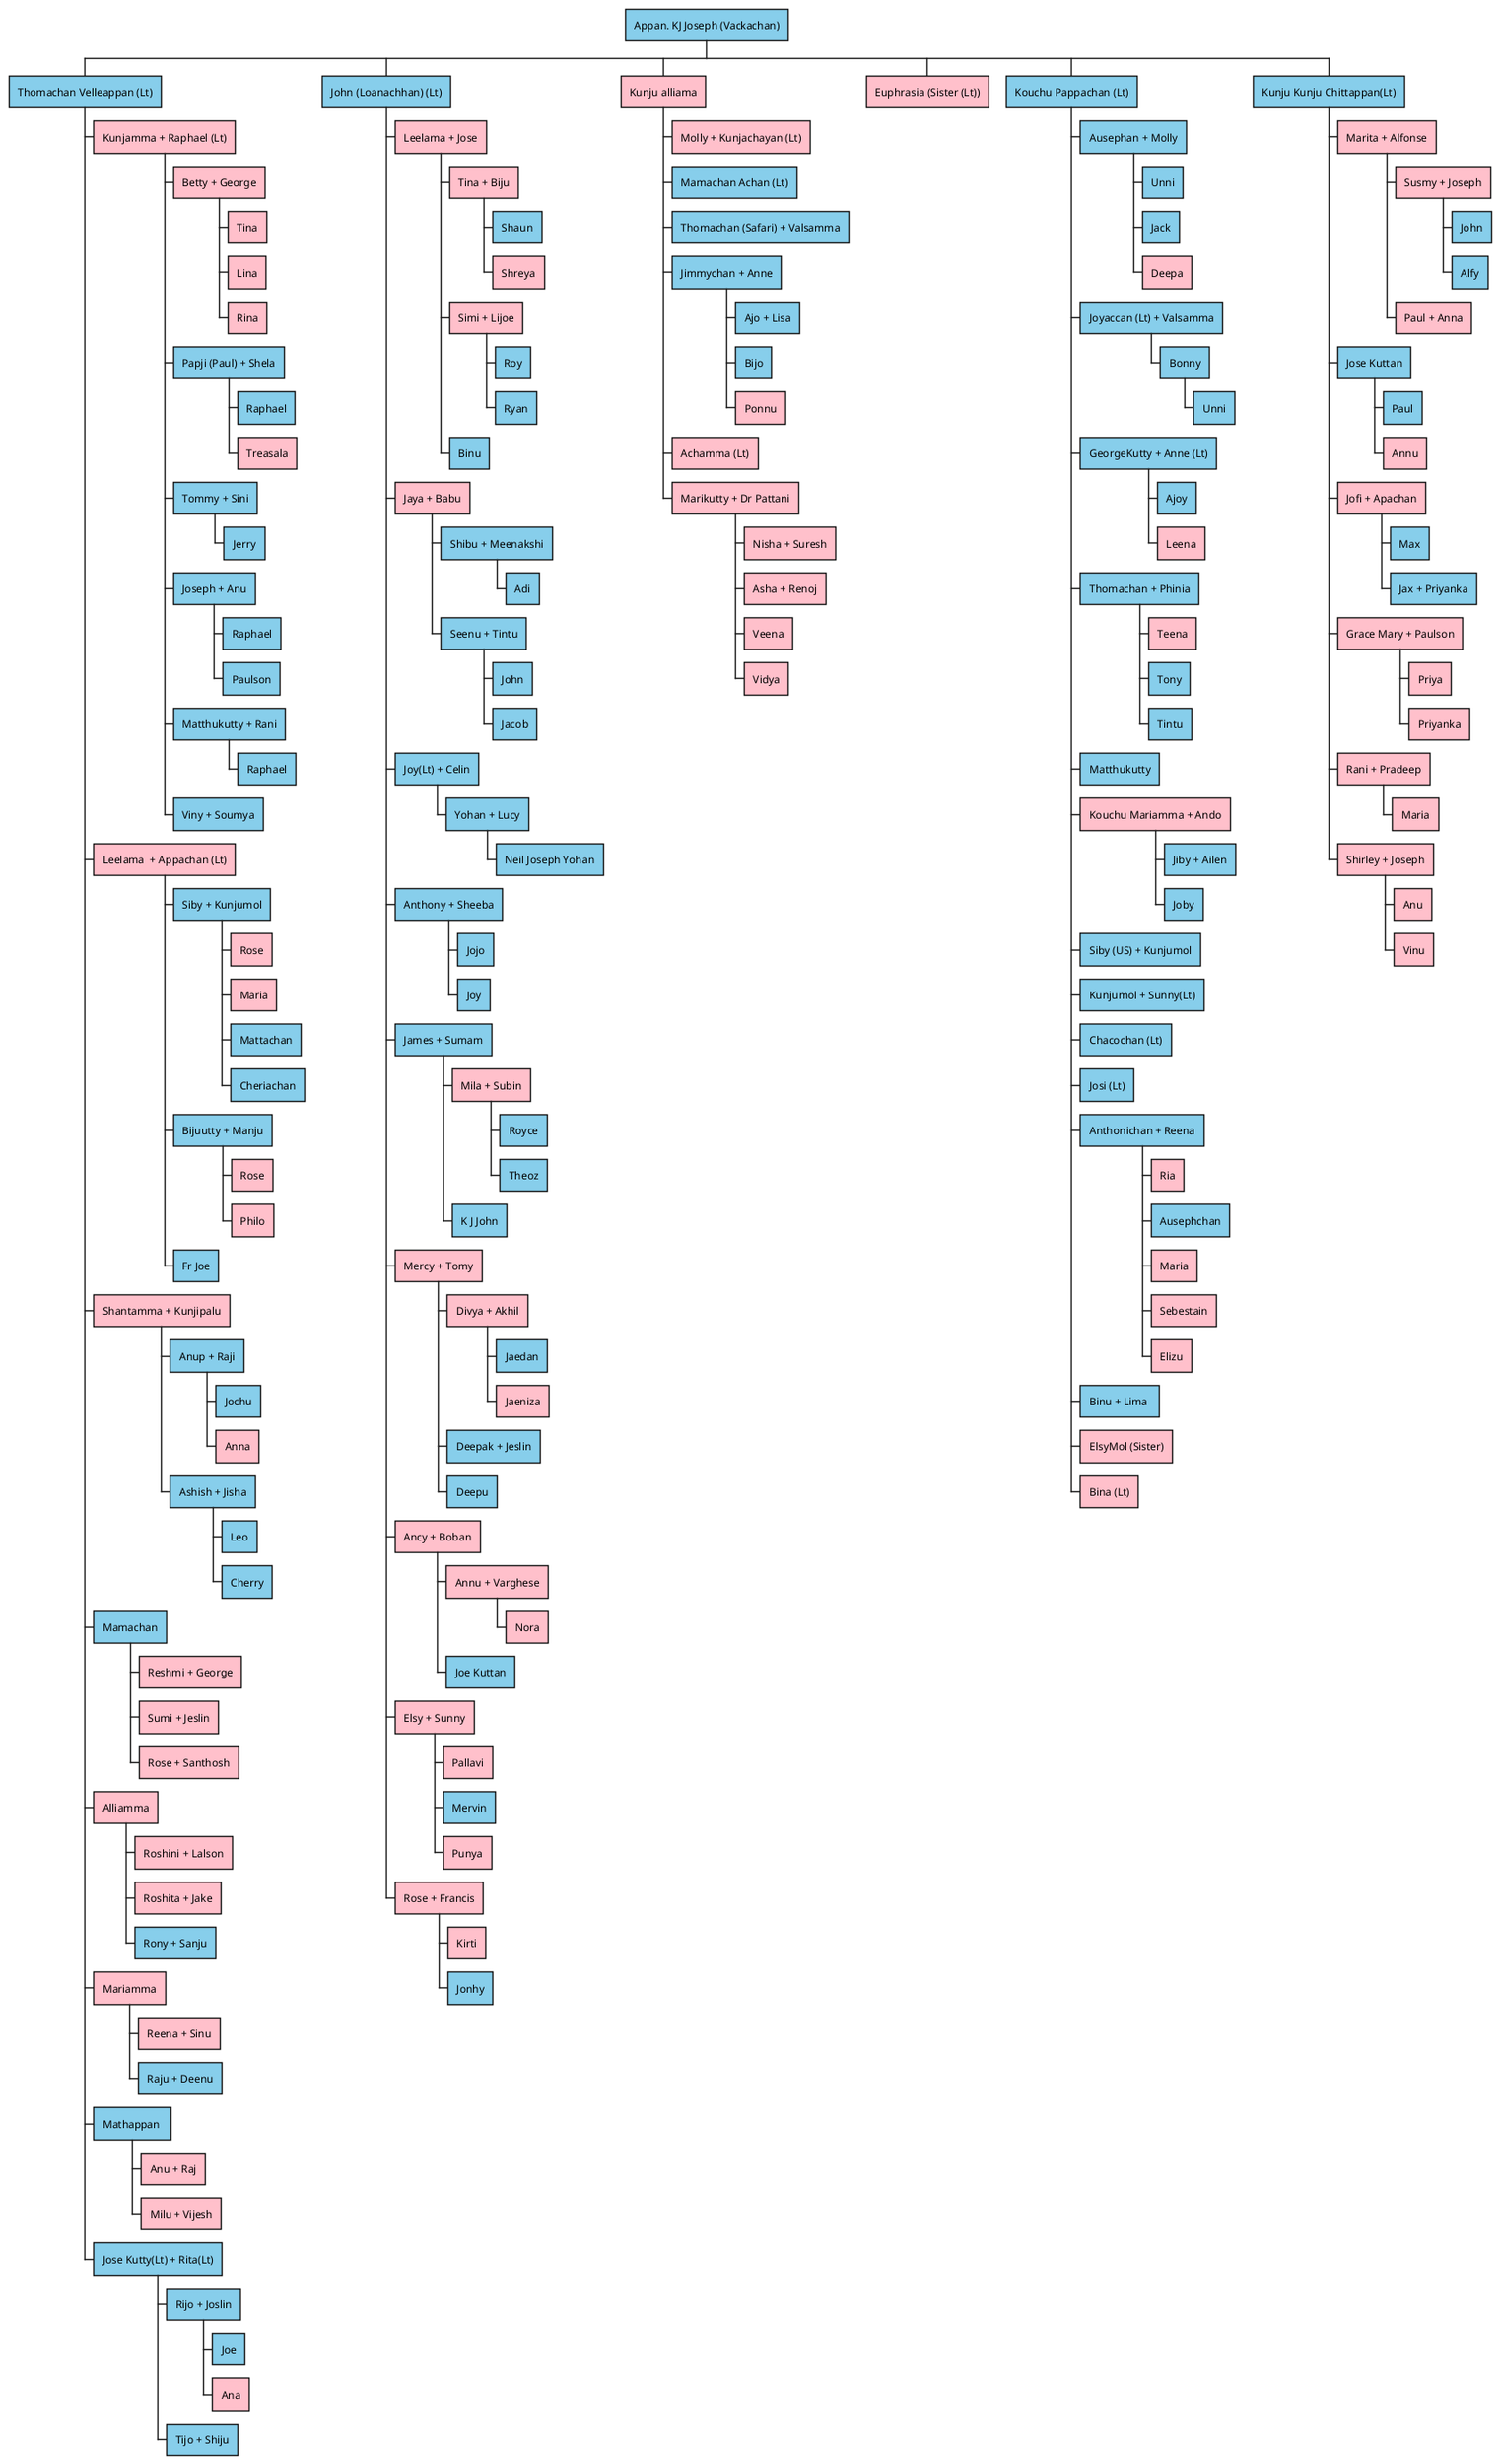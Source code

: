 @startwbs
*[#SkyBlue] Appan. KJ Joseph (Vackachan)

**[#SkyBlue] Thomachan Velleappan (Lt)
***[#pink] Kunjamma + Raphael (Lt)
****[#pink] Betty + George
*****[#pink] Tina
*****[#pink] Lina
*****[#pink] Rina
****[#SkyBlue] Papji (Paul) + Shela
*****[#SkyBlue] Raphael
*****[#pink] Treasala
****[#SkyBlue] Tommy + Sini
*****[#SkyBlue] Jerry
****[#SkyBlue] Joseph + Anu
*****[#SkyBlue] Raphael
*****[#SkyBlue] Paulson
****[#SkyBlue] Matthukutty + Rani
*****[#SkyBlue] Raphael
****[#SkyBlue] Viny + Soumya
***[#pink] Leelama  + Appachan (Lt)
****[#SkyBlue] Siby + Kunjumol
*****[#pink] Rose
*****[#pink] Maria
*****[#SkyBlue] Mattachan
*****[#SkyBlue] Cheriachan
****[#SkyBlue] Bijuutty + Manju
*****[#pink] Rose
*****[#pink] Philo
****[#SkyBlue] Fr Joe
***[#pink] Shantamma + Kunjipalu
****[#SkyBlue] Anup + Raji
*****[#SkyBlue] Jochu
*****[#pink] Anna
****[#SkyBlue] Ashish + Jisha
*****[#SkyBlue] Leo
*****[#SkyBlue] Cherry
***[#SkyBlue] Mamachan
****[#pink] Reshmi + George
****[#pink] Sumi + Jeslin
****[#pink] Rose + Santhosh
***[#pink] Alliamma
****[#pink] Roshini + Lalson
****[#pink] Roshita + Jake
****[#SkyBlue] Rony + Sanju
***[#pink] Mariamma
****[#pink] Reena + Sinu
****[#SkyBlue] Raju + Deenu
***[#SkyBlue] Mathappan 
****[#pink] Anu + Raj
****[#pink] Milu + Vijesh
***[#SkyBlue] Jose Kutty(Lt) + Rita(Lt)
****[#SkyBlue] Rijo + Joslin
*****[#SkyBlue] Joe
*****[#Pink] Ana
****[#SkyBlue] Tijo + Shiju

**[#SkyBlue] John (Loanachhan) (Lt)
***[#pink] Leelama + Jose
****[#pink] Tina + Biju
*****[#SkyBlue] Shaun
*****[#pink] Shreya
****[#pink] Simi + Lijoe
*****[#SkyBlue] Roy
*****[#SkyBlue] Ryan
****[#SkyBlue] Binu
***[#pink] Jaya + Babu
****[#SkyBlue] Shibu + Meenakshi
*****[#SkyBlue] Adi
****[#SkyBlue] Seenu + Tintu
*****[#SkyBlue] John
*****[#SkyBlue] Jacob
***[#SkyBlue] Joy(Lt) + Celin
****[#SkyBlue] Yohan + Lucy
*****[#SkyBlue] Neil Joseph Yohan
***[#SkyBlue] Anthony + Sheeba
****[#SkyBlue] Jojo
****[#SkyBlue] Joy
***[#SkyBlue] James + Sumam
****[#pink] Mila + Subin
*****[#SkyBlue] Royce
*****[#SkyBlue] Theoz
****[#SkyBlue] K J John
***[#pink] Mercy + Tomy
****[#pink] Divya + Akhil
*****[#SkyBlue] Jaedan
*****[#pink] Jaeniza
****[#SkyBlue] Deepak + Jeslin
****[#SkyBlue] Deepu
***[#pink] Ancy + Boban
****[#pink] Annu + Varghese
*****[#pink] Nora
****[#SkyBlue] Joe Kuttan
***[#pink] Elsy + Sunny
****[#pink] Pallavi
****[#SkyBlue] Mervin
****[#pink] Punya
***[#pink] Rose + Francis
****[#pink] Kirti
****[#SkyBlue] Jonhy

**[#pink] Kunju alliama
***[#pink] Molly + Kunjachayan (Lt)
***[#SkyBlue] Mamachan Achan (Lt)
***[#SkyBlue] Thomachan (Safari) + Valsamma
***[#SkyBlue] Jimmychan + Anne
****[#SkyBlue] Ajo + Lisa
****[#SkyBlue] Bijo
****[#pink] Ponnu
***[#pink] Achamma (Lt)
***[#pink] Marikutty + Dr Pattani
****[#pink] Nisha + Suresh
****[#pink] Asha + Renoj
****[#pink] Veena
****[#pink] Vidya

**[#pink] Euphrasia (Sister (Lt))

**[#SkyBlue] Kouchu Pappachan (Lt)
***[#SkyBlue] Ausephan + Molly
****[#SkyBlue] Unni
****[#SkyBlue] Jack
****[#pink] Deepa
***[#SkyBlue] Joyaccan (Lt) + Valsamma
****[#SkyBlue] Bonny
*****[#SkyBlue] Unni
***[#SkyBlue] GeorgeKutty + Anne (Lt)
****[#SkyBlue] Ajoy
****[#pink] Leena
***[#SkyBlue] Thomachan + Phinia
****[#pink] Teena
****[#SkyBlue] Tony
****[#SkyBlue] Tintu
***[#SkyBlue] Matthukutty
***[#pink] Kouchu Mariamma + Ando
****[#SkyBlue] Jiby + Ailen
****[#SkyBlue] Joby
***[#SkyBlue] Siby (US) + Kunjumol
***[#SkyBlue] Kunjumol + Sunny(Lt)
***[#SkyBlue] Chacochan (Lt)
***[#SkyBlue] Josi (Lt)

***[#SkyBlue] Anthonichan + Reena
****[#pink] Ria
****[#SkyBlue] Ausephchan
****[#pink] Maria
****[#pink] Sebestain
****[#pink] Elizu
***[#SkyBlue] Binu + Lima 
***[#pink] ElsyMol (Sister)
***[#pink] Bina (Lt)

**[#SkyBlue] Kunju Kunju Chittappan(Lt)
***[#pink] Marita + Alfonse
****[#pink] Susmy + Joseph
*****[#SkyBlue] John
*****[#SkyBlue] Alfy
****[#pink] Paul + Anna
***[#SkyBlue] Jose Kuttan
****[#SkyBlue] Paul
****[#pink] Annu
***[#pink] Jofi + Apachan
****[#SkyBlue] Max
****[#SkyBlue] Jax + Priyanka
***[#pink] Grace Mary + Paulson
****[#pink] Priya
****[#pink] Priyanka
***[#pink] Rani + Pradeep
****[#pink] Maria
***[#pink] Shirley + Joseph
****[#pink] Anu
****[#pink] Vinu
@endwbs